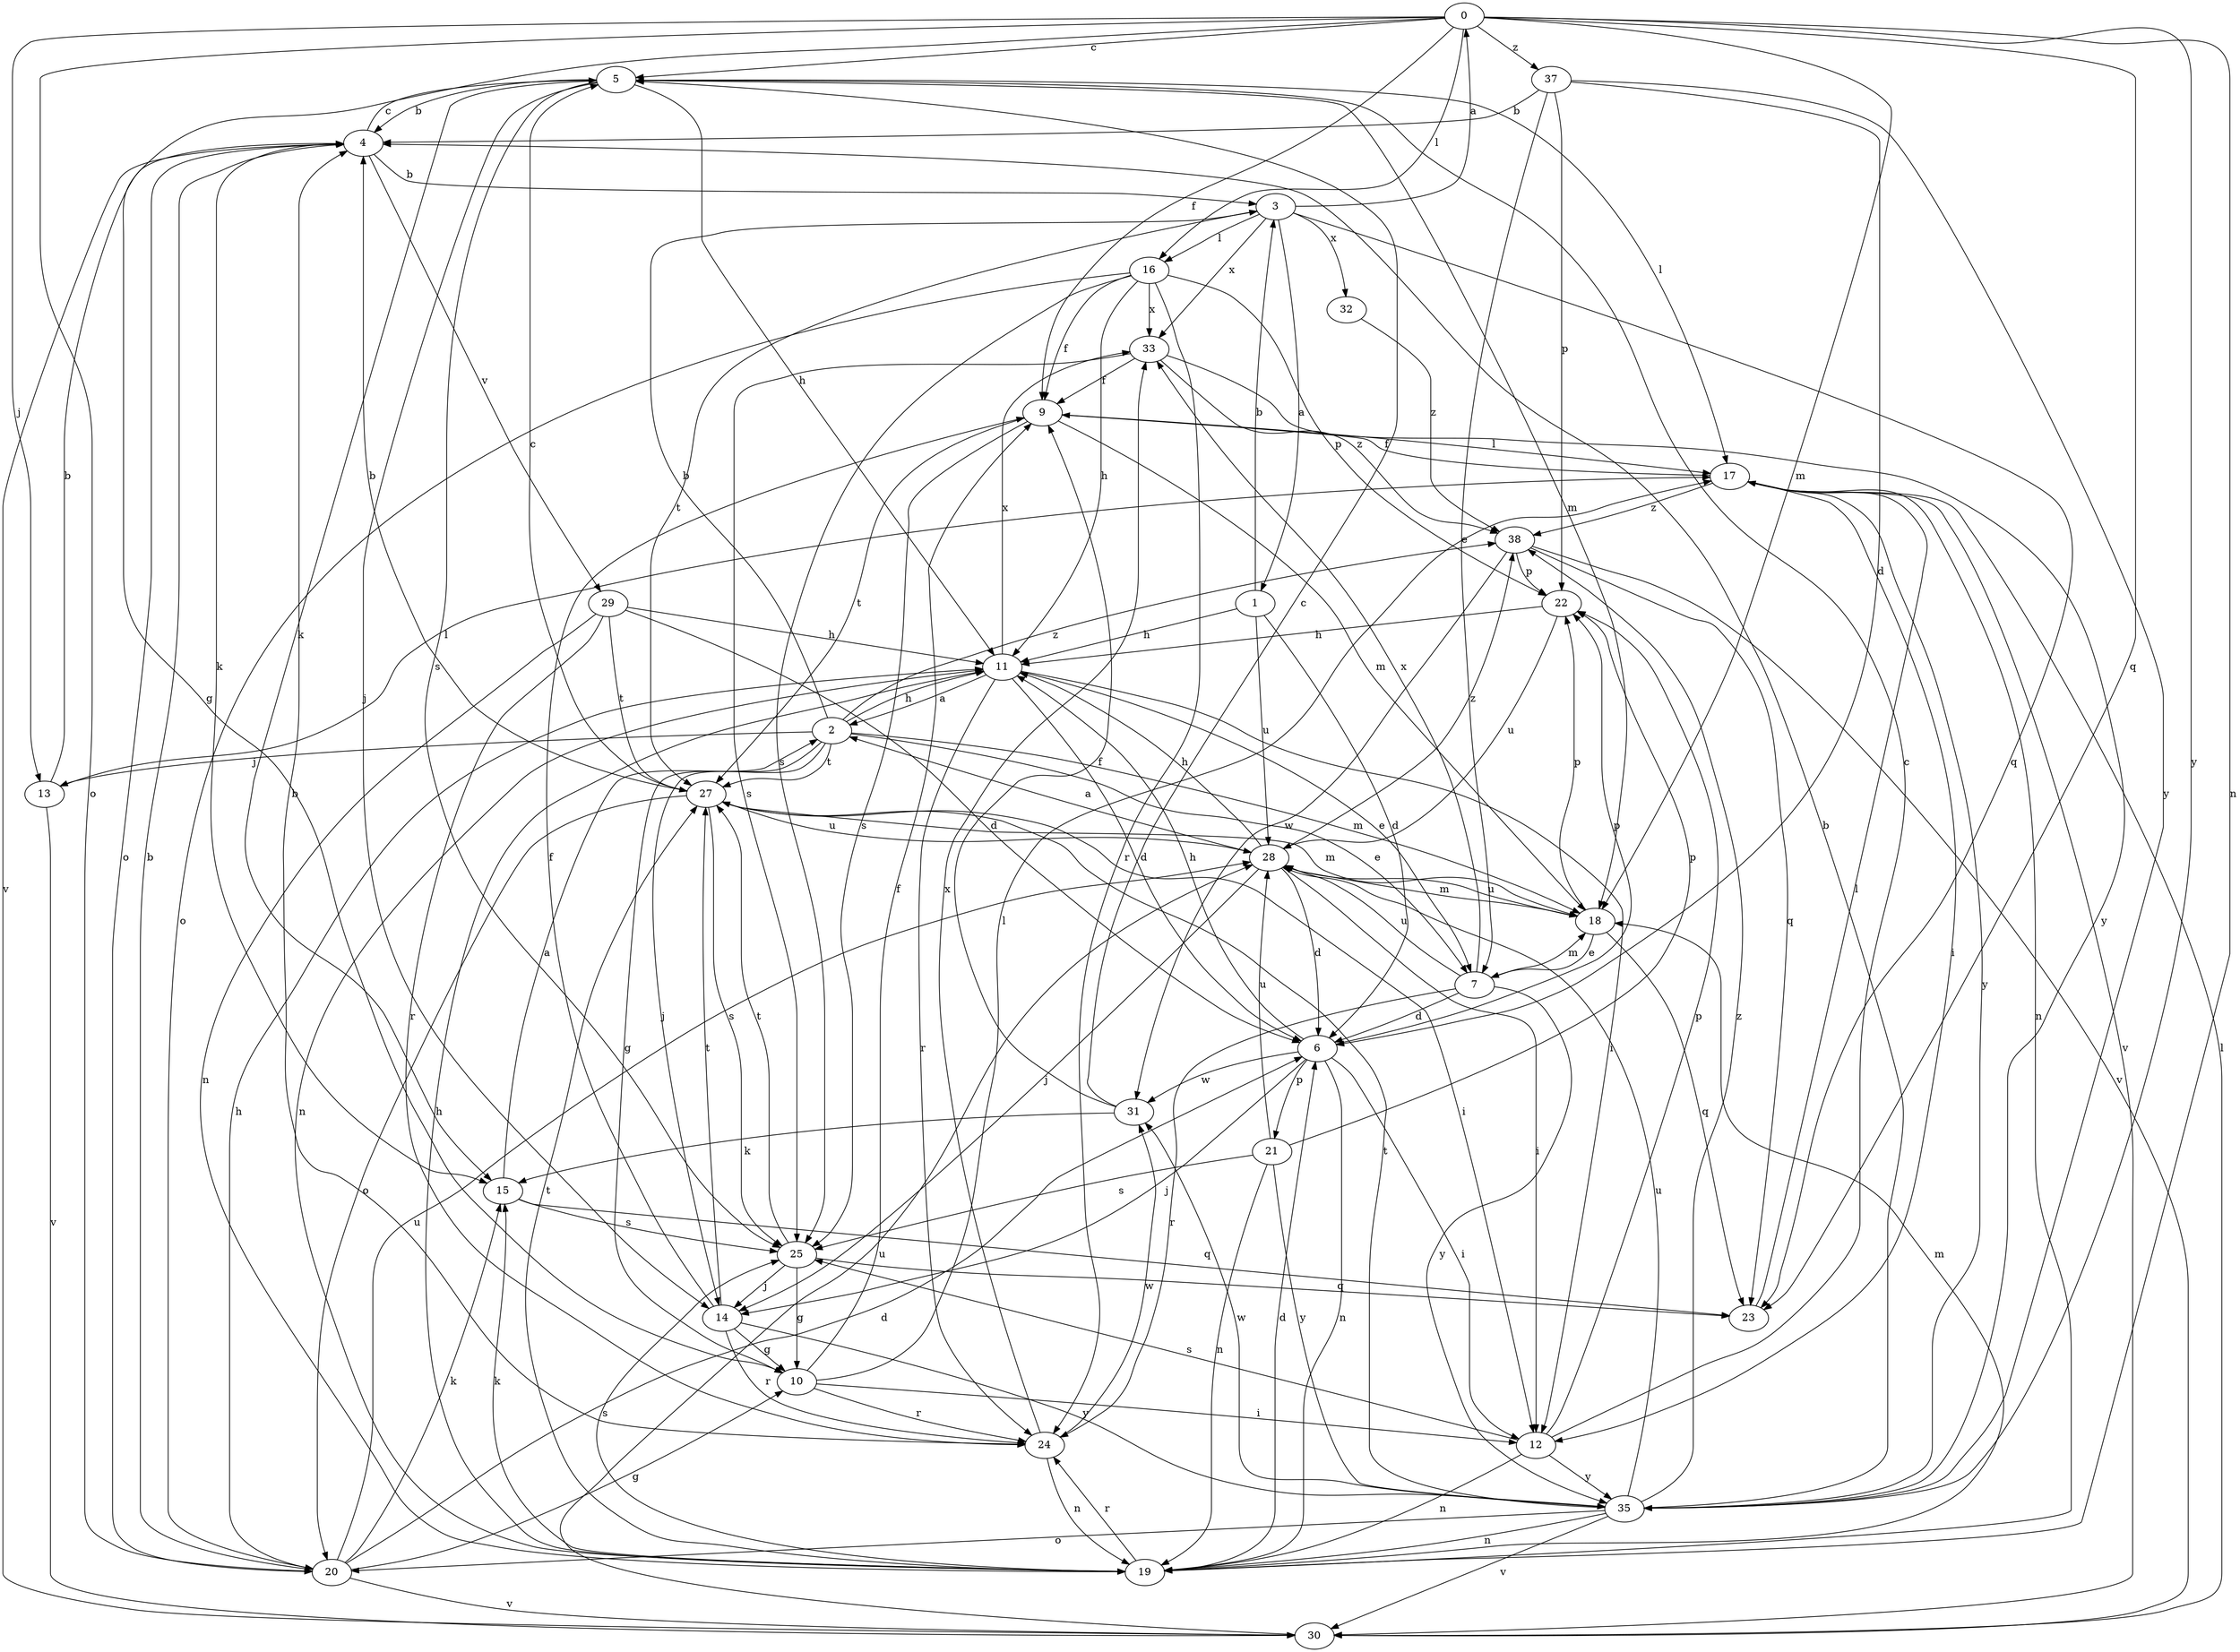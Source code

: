 strict digraph  {
0;
1;
2;
3;
4;
5;
6;
7;
9;
10;
11;
12;
13;
14;
15;
16;
17;
18;
19;
20;
21;
22;
23;
24;
25;
27;
28;
29;
30;
31;
32;
33;
35;
37;
38;
0 -> 5  [label=c];
0 -> 9  [label=f];
0 -> 10  [label=g];
0 -> 13  [label=j];
0 -> 16  [label=l];
0 -> 18  [label=m];
0 -> 19  [label=n];
0 -> 20  [label=o];
0 -> 23  [label=q];
0 -> 35  [label=y];
0 -> 37  [label=z];
1 -> 3  [label=b];
1 -> 6  [label=d];
1 -> 11  [label=h];
1 -> 28  [label=u];
2 -> 3  [label=b];
2 -> 7  [label=e];
2 -> 10  [label=g];
2 -> 11  [label=h];
2 -> 13  [label=j];
2 -> 14  [label=j];
2 -> 18  [label=m];
2 -> 27  [label=t];
2 -> 38  [label=z];
3 -> 0  [label=a];
3 -> 1  [label=a];
3 -> 16  [label=l];
3 -> 23  [label=q];
3 -> 27  [label=t];
3 -> 32  [label=x];
3 -> 33  [label=x];
4 -> 3  [label=b];
4 -> 5  [label=c];
4 -> 15  [label=k];
4 -> 20  [label=o];
4 -> 29  [label=v];
4 -> 30  [label=v];
5 -> 4  [label=b];
5 -> 11  [label=h];
5 -> 14  [label=j];
5 -> 15  [label=k];
5 -> 17  [label=l];
5 -> 18  [label=m];
5 -> 25  [label=s];
6 -> 11  [label=h];
6 -> 12  [label=i];
6 -> 14  [label=j];
6 -> 19  [label=n];
6 -> 21  [label=p];
6 -> 22  [label=p];
6 -> 31  [label=w];
7 -> 6  [label=d];
7 -> 18  [label=m];
7 -> 24  [label=r];
7 -> 28  [label=u];
7 -> 33  [label=x];
7 -> 35  [label=y];
9 -> 17  [label=l];
9 -> 18  [label=m];
9 -> 25  [label=s];
9 -> 27  [label=t];
10 -> 9  [label=f];
10 -> 12  [label=i];
10 -> 17  [label=l];
10 -> 24  [label=r];
11 -> 2  [label=a];
11 -> 6  [label=d];
11 -> 7  [label=e];
11 -> 12  [label=i];
11 -> 19  [label=n];
11 -> 24  [label=r];
11 -> 33  [label=x];
12 -> 5  [label=c];
12 -> 19  [label=n];
12 -> 22  [label=p];
12 -> 25  [label=s];
12 -> 35  [label=y];
13 -> 4  [label=b];
13 -> 17  [label=l];
13 -> 30  [label=v];
14 -> 9  [label=f];
14 -> 10  [label=g];
14 -> 24  [label=r];
14 -> 27  [label=t];
14 -> 35  [label=y];
15 -> 2  [label=a];
15 -> 23  [label=q];
15 -> 25  [label=s];
16 -> 9  [label=f];
16 -> 11  [label=h];
16 -> 20  [label=o];
16 -> 22  [label=p];
16 -> 24  [label=r];
16 -> 25  [label=s];
16 -> 33  [label=x];
17 -> 9  [label=f];
17 -> 12  [label=i];
17 -> 19  [label=n];
17 -> 30  [label=v];
17 -> 35  [label=y];
17 -> 38  [label=z];
18 -> 7  [label=e];
18 -> 22  [label=p];
18 -> 23  [label=q];
18 -> 28  [label=u];
19 -> 6  [label=d];
19 -> 11  [label=h];
19 -> 15  [label=k];
19 -> 18  [label=m];
19 -> 24  [label=r];
19 -> 25  [label=s];
19 -> 27  [label=t];
20 -> 4  [label=b];
20 -> 6  [label=d];
20 -> 10  [label=g];
20 -> 11  [label=h];
20 -> 15  [label=k];
20 -> 28  [label=u];
20 -> 30  [label=v];
21 -> 19  [label=n];
21 -> 22  [label=p];
21 -> 25  [label=s];
21 -> 28  [label=u];
21 -> 35  [label=y];
22 -> 11  [label=h];
22 -> 28  [label=u];
23 -> 17  [label=l];
24 -> 4  [label=b];
24 -> 19  [label=n];
24 -> 31  [label=w];
24 -> 33  [label=x];
25 -> 10  [label=g];
25 -> 14  [label=j];
25 -> 23  [label=q];
25 -> 27  [label=t];
27 -> 4  [label=b];
27 -> 5  [label=c];
27 -> 12  [label=i];
27 -> 18  [label=m];
27 -> 20  [label=o];
27 -> 25  [label=s];
27 -> 28  [label=u];
28 -> 2  [label=a];
28 -> 6  [label=d];
28 -> 11  [label=h];
28 -> 12  [label=i];
28 -> 14  [label=j];
28 -> 18  [label=m];
28 -> 38  [label=z];
29 -> 6  [label=d];
29 -> 11  [label=h];
29 -> 19  [label=n];
29 -> 24  [label=r];
29 -> 27  [label=t];
30 -> 17  [label=l];
30 -> 28  [label=u];
31 -> 5  [label=c];
31 -> 9  [label=f];
31 -> 15  [label=k];
32 -> 38  [label=z];
33 -> 9  [label=f];
33 -> 25  [label=s];
33 -> 35  [label=y];
33 -> 38  [label=z];
35 -> 4  [label=b];
35 -> 19  [label=n];
35 -> 20  [label=o];
35 -> 27  [label=t];
35 -> 28  [label=u];
35 -> 30  [label=v];
35 -> 31  [label=w];
35 -> 38  [label=z];
37 -> 4  [label=b];
37 -> 6  [label=d];
37 -> 7  [label=e];
37 -> 22  [label=p];
37 -> 35  [label=y];
38 -> 22  [label=p];
38 -> 23  [label=q];
38 -> 30  [label=v];
38 -> 31  [label=w];
}
